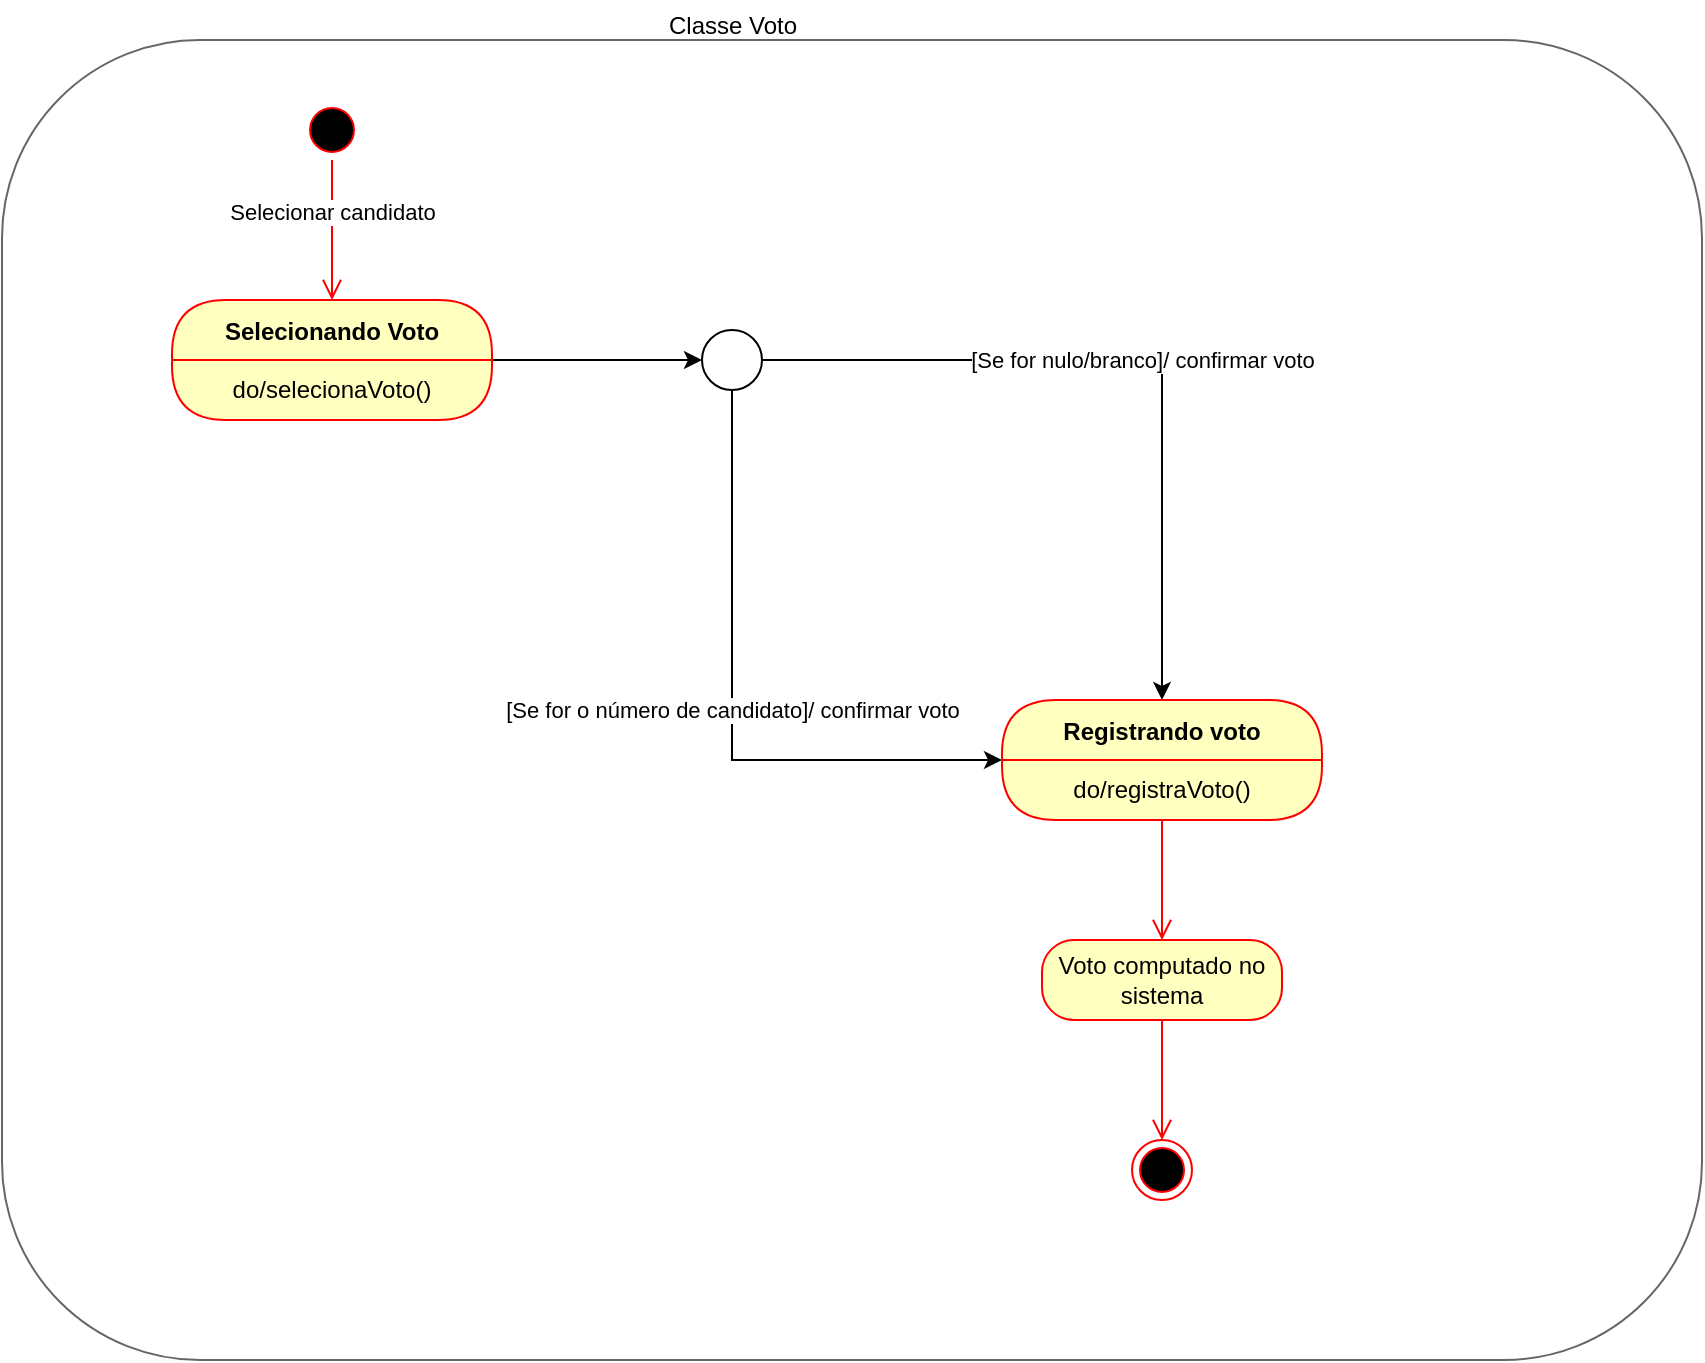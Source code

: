 <mxfile version="28.2.5">
  <diagram name="Página-1" id="K4iEkps6EGa2an3Wb3Em">
    <mxGraphModel dx="1188" dy="648" grid="1" gridSize="10" guides="1" tooltips="1" connect="1" arrows="1" fold="1" page="1" pageScale="1" pageWidth="827" pageHeight="1169" math="0" shadow="0">
      <root>
        <mxCell id="0" />
        <mxCell id="1" parent="0" />
        <mxCell id="QQ1V0mitY2dUbK9Ptfyc-25" value="" style="rounded=1;whiteSpace=wrap;html=1;opacity=60;" vertex="1" parent="1">
          <mxGeometry x="300" y="150" width="850" height="660" as="geometry" />
        </mxCell>
        <mxCell id="QQ1V0mitY2dUbK9Ptfyc-1" value="" style="ellipse;html=1;shape=startState;fillColor=#000000;strokeColor=#ff0000;" vertex="1" parent="1">
          <mxGeometry x="450" y="180" width="30" height="30" as="geometry" />
        </mxCell>
        <mxCell id="QQ1V0mitY2dUbK9Ptfyc-2" value="Selecionar candidato" style="edgeStyle=orthogonalEdgeStyle;html=1;verticalAlign=bottom;endArrow=open;endSize=8;strokeColor=#ff0000;rounded=0;entryX=0.5;entryY=0;entryDx=0;entryDy=0;" edge="1" source="QQ1V0mitY2dUbK9Ptfyc-1" parent="1" target="QQ1V0mitY2dUbK9Ptfyc-6">
          <mxGeometry relative="1" as="geometry">
            <mxPoint x="465" y="250" as="targetPoint" />
          </mxGeometry>
        </mxCell>
        <mxCell id="QQ1V0mitY2dUbK9Ptfyc-15" style="edgeStyle=orthogonalEdgeStyle;rounded=0;orthogonalLoop=1;jettySize=auto;html=1;" edge="1" parent="1" source="QQ1V0mitY2dUbK9Ptfyc-6">
          <mxGeometry relative="1" as="geometry">
            <mxPoint x="650" y="310" as="targetPoint" />
          </mxGeometry>
        </mxCell>
        <mxCell id="QQ1V0mitY2dUbK9Ptfyc-6" value="Selecionando Voto" style="swimlane;fontStyle=1;align=center;verticalAlign=middle;childLayout=stackLayout;horizontal=1;startSize=30;horizontalStack=0;resizeParent=0;resizeLast=1;container=0;fontColor=#000000;collapsible=0;rounded=1;arcSize=30;strokeColor=#ff0000;fillColor=#ffffc0;swimlaneFillColor=#ffffc0;dropTarget=0;" vertex="1" parent="1">
          <mxGeometry x="385" y="280" width="160" height="60" as="geometry" />
        </mxCell>
        <mxCell id="QQ1V0mitY2dUbK9Ptfyc-7" value="do/selecionaVoto()" style="text;html=1;strokeColor=none;fillColor=none;align=center;verticalAlign=middle;spacingLeft=4;spacingRight=4;whiteSpace=wrap;overflow=hidden;rotatable=0;fontColor=#000000;" vertex="1" parent="QQ1V0mitY2dUbK9Ptfyc-6">
          <mxGeometry y="30" width="160" height="30" as="geometry" />
        </mxCell>
        <mxCell id="QQ1V0mitY2dUbK9Ptfyc-17" value="[Se for nulo/branco]/ confirmar voto" style="edgeStyle=orthogonalEdgeStyle;rounded=0;orthogonalLoop=1;jettySize=auto;html=1;entryX=0.5;entryY=0;entryDx=0;entryDy=0;" edge="1" parent="1" source="QQ1V0mitY2dUbK9Ptfyc-16" target="QQ1V0mitY2dUbK9Ptfyc-19">
          <mxGeometry x="0.027" relative="1" as="geometry">
            <mxPoint x="910" y="310" as="targetPoint" />
            <mxPoint as="offset" />
          </mxGeometry>
        </mxCell>
        <mxCell id="QQ1V0mitY2dUbK9Ptfyc-18" value="[Se for o número de candidato]/ confirmar voto" style="edgeStyle=orthogonalEdgeStyle;rounded=0;orthogonalLoop=1;jettySize=auto;html=1;entryX=0;entryY=0;entryDx=0;entryDy=0;" edge="1" parent="1" source="QQ1V0mitY2dUbK9Ptfyc-16" target="QQ1V0mitY2dUbK9Ptfyc-20">
          <mxGeometry relative="1" as="geometry">
            <mxPoint x="670" y="530" as="targetPoint" />
            <Array as="points">
              <mxPoint x="665" y="510" />
            </Array>
          </mxGeometry>
        </mxCell>
        <mxCell id="QQ1V0mitY2dUbK9Ptfyc-16" value="" style="ellipse;whiteSpace=wrap;html=1;aspect=fixed;fillColor=none;" vertex="1" parent="1">
          <mxGeometry x="650" y="295" width="30" height="30" as="geometry" />
        </mxCell>
        <mxCell id="QQ1V0mitY2dUbK9Ptfyc-19" value="Registrando voto" style="swimlane;fontStyle=1;align=center;verticalAlign=middle;childLayout=stackLayout;horizontal=1;startSize=30;horizontalStack=0;resizeParent=0;resizeLast=1;container=0;fontColor=#000000;collapsible=0;rounded=1;arcSize=30;strokeColor=#ff0000;fillColor=#ffffc0;swimlaneFillColor=#ffffc0;dropTarget=0;" vertex="1" parent="1">
          <mxGeometry x="800" y="480" width="160" height="60" as="geometry" />
        </mxCell>
        <mxCell id="QQ1V0mitY2dUbK9Ptfyc-20" value="do/registraVoto()" style="text;html=1;strokeColor=none;fillColor=none;align=center;verticalAlign=middle;spacingLeft=4;spacingRight=4;whiteSpace=wrap;overflow=hidden;rotatable=0;fontColor=#000000;" vertex="1" parent="QQ1V0mitY2dUbK9Ptfyc-19">
          <mxGeometry y="30" width="160" height="30" as="geometry" />
        </mxCell>
        <mxCell id="QQ1V0mitY2dUbK9Ptfyc-21" value="" style="edgeStyle=orthogonalEdgeStyle;html=1;verticalAlign=bottom;endArrow=open;endSize=8;strokeColor=#ff0000;rounded=0;" edge="1" source="QQ1V0mitY2dUbK9Ptfyc-19" parent="1">
          <mxGeometry relative="1" as="geometry">
            <mxPoint x="880" y="600" as="targetPoint" />
          </mxGeometry>
        </mxCell>
        <mxCell id="QQ1V0mitY2dUbK9Ptfyc-22" value="Voto computado no sistema" style="rounded=1;whiteSpace=wrap;html=1;arcSize=40;fontColor=#000000;fillColor=#ffffc0;strokeColor=#ff0000;" vertex="1" parent="1">
          <mxGeometry x="820" y="600" width="120" height="40" as="geometry" />
        </mxCell>
        <mxCell id="QQ1V0mitY2dUbK9Ptfyc-23" value="" style="edgeStyle=orthogonalEdgeStyle;html=1;verticalAlign=bottom;endArrow=open;endSize=8;strokeColor=#ff0000;rounded=0;" edge="1" source="QQ1V0mitY2dUbK9Ptfyc-22" parent="1">
          <mxGeometry relative="1" as="geometry">
            <mxPoint x="880" y="700" as="targetPoint" />
          </mxGeometry>
        </mxCell>
        <mxCell id="QQ1V0mitY2dUbK9Ptfyc-24" value="" style="ellipse;html=1;shape=endState;fillColor=#000000;strokeColor=#ff0000;" vertex="1" parent="1">
          <mxGeometry x="865" y="700" width="30" height="30" as="geometry" />
        </mxCell>
        <mxCell id="QQ1V0mitY2dUbK9Ptfyc-26" value="Classe Voto&lt;div&gt;&lt;br&gt;&lt;/div&gt;" style="text;html=1;align=center;verticalAlign=middle;resizable=0;points=[];autosize=1;strokeColor=none;fillColor=none;" vertex="1" parent="1">
          <mxGeometry x="620" y="130" width="90" height="40" as="geometry" />
        </mxCell>
      </root>
    </mxGraphModel>
  </diagram>
</mxfile>
